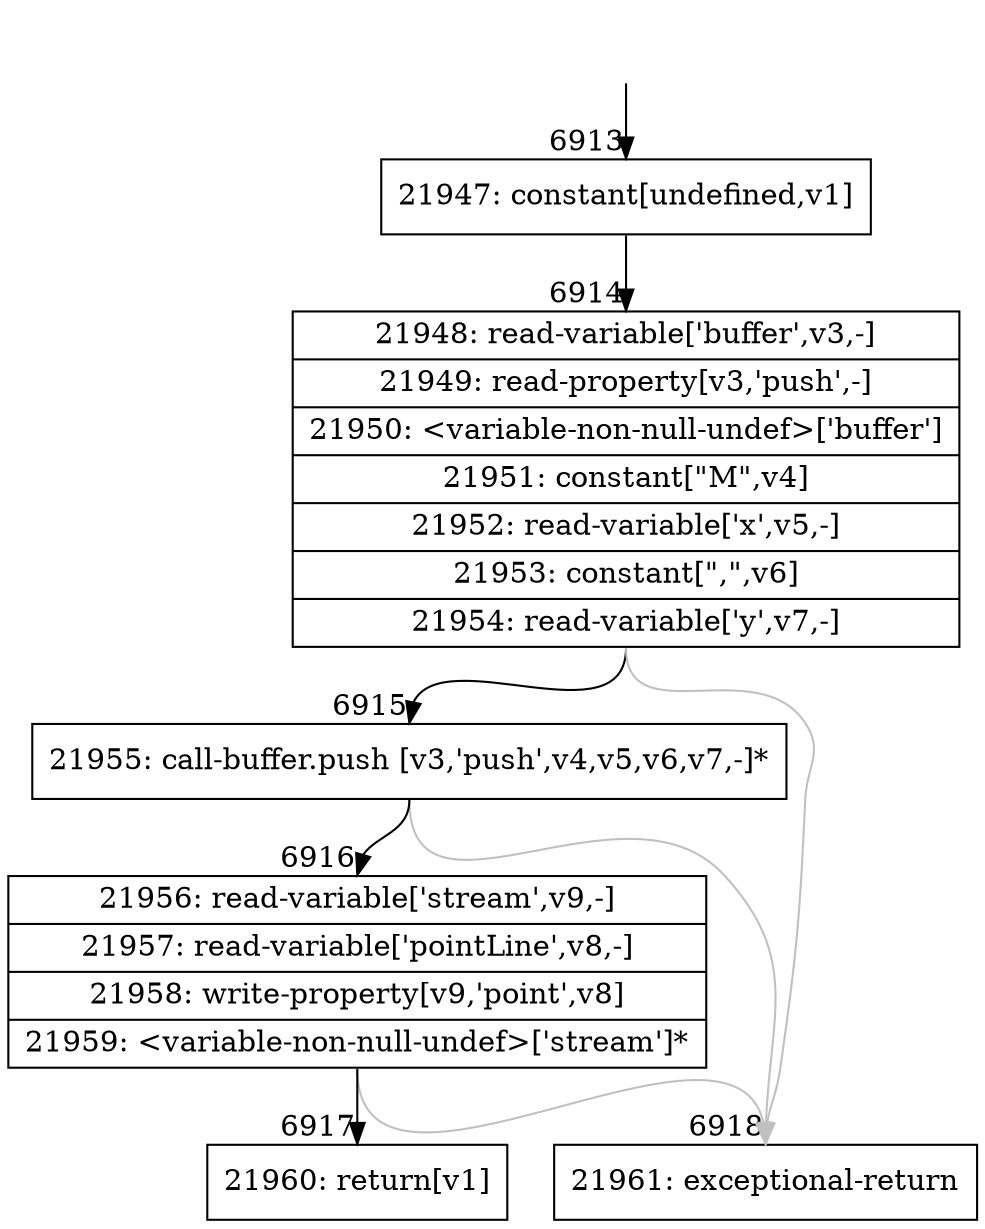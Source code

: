 digraph {
rankdir="TD"
BB_entry622[shape=none,label=""];
BB_entry622 -> BB6913 [tailport=s, headport=n, headlabel="    6913"]
BB6913 [shape=record label="{21947: constant[undefined,v1]}" ] 
BB6913 -> BB6914 [tailport=s, headport=n, headlabel="      6914"]
BB6914 [shape=record label="{21948: read-variable['buffer',v3,-]|21949: read-property[v3,'push',-]|21950: \<variable-non-null-undef\>['buffer']|21951: constant[\"M\",v4]|21952: read-variable['x',v5,-]|21953: constant[\",\",v6]|21954: read-variable['y',v7,-]}" ] 
BB6914 -> BB6915 [tailport=s, headport=n, headlabel="      6915"]
BB6914 -> BB6918 [tailport=s, headport=n, color=gray, headlabel="      6918"]
BB6915 [shape=record label="{21955: call-buffer.push [v3,'push',v4,v5,v6,v7,-]*}" ] 
BB6915 -> BB6916 [tailport=s, headport=n, headlabel="      6916"]
BB6915 -> BB6918 [tailport=s, headport=n, color=gray]
BB6916 [shape=record label="{21956: read-variable['stream',v9,-]|21957: read-variable['pointLine',v8,-]|21958: write-property[v9,'point',v8]|21959: \<variable-non-null-undef\>['stream']*}" ] 
BB6916 -> BB6917 [tailport=s, headport=n, headlabel="      6917"]
BB6916 -> BB6918 [tailport=s, headport=n, color=gray]
BB6917 [shape=record label="{21960: return[v1]}" ] 
BB6918 [shape=record label="{21961: exceptional-return}" ] 
//#$~ 4002
}
